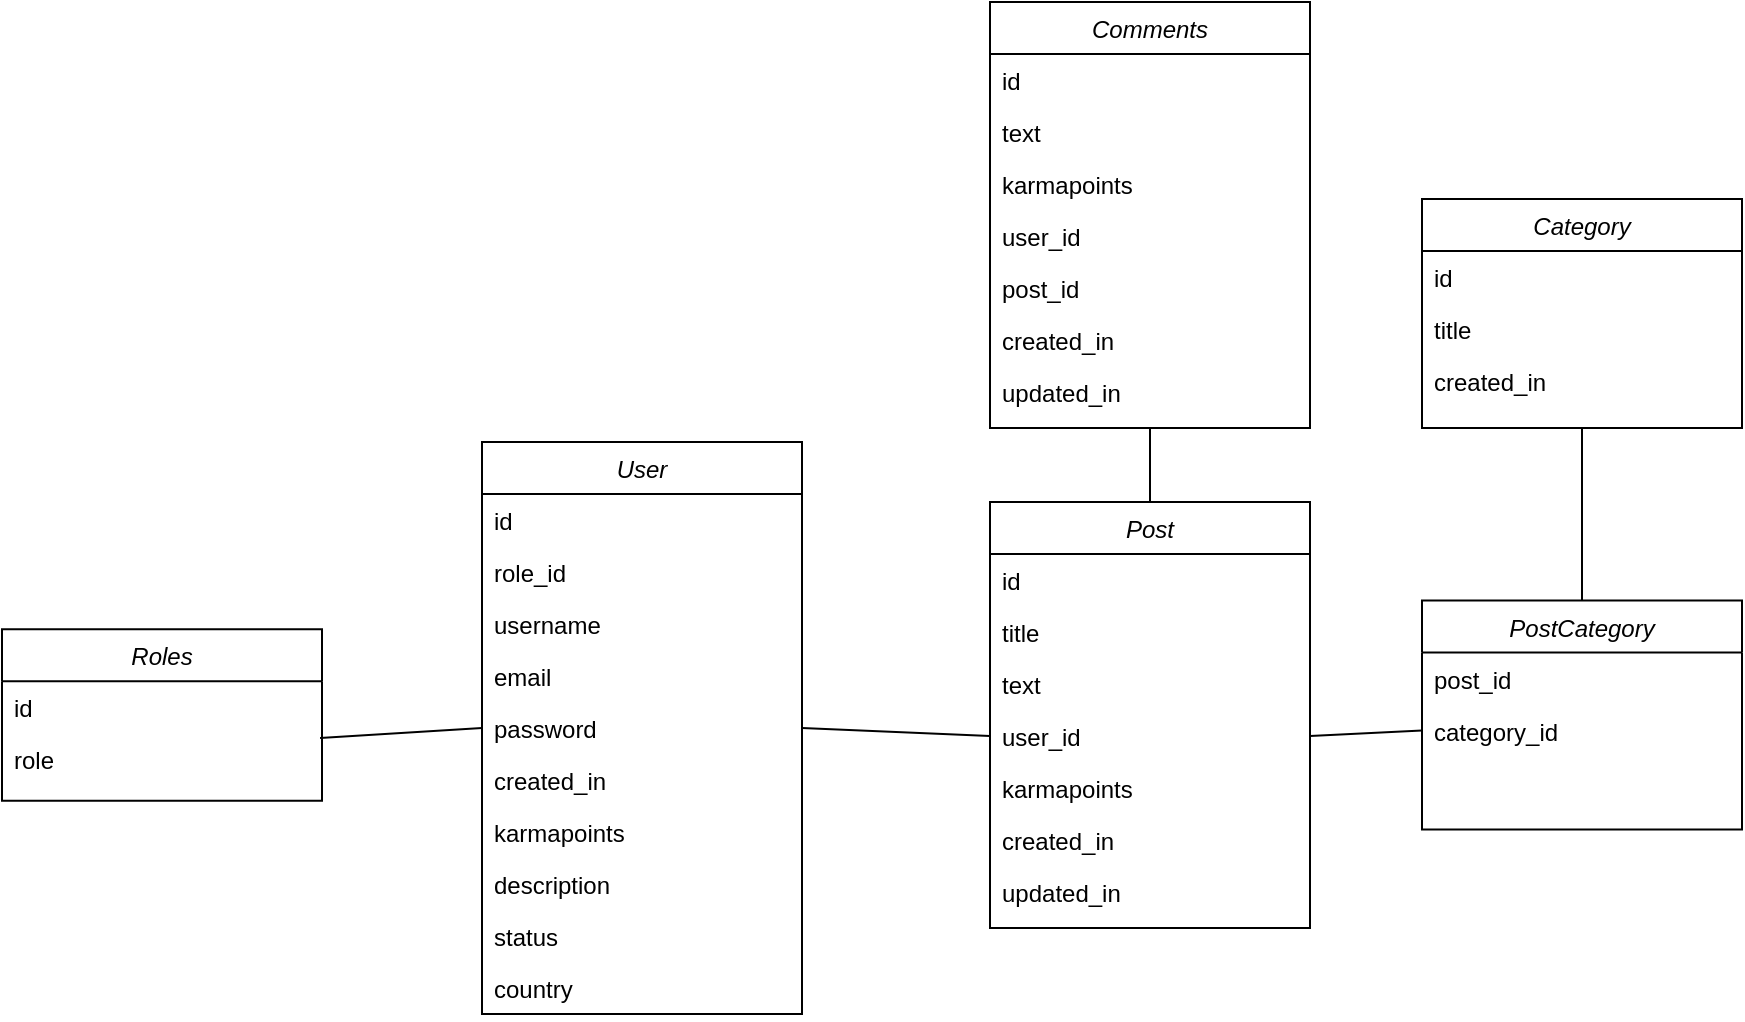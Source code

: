 <mxfile version="21.1.8">
  <diagram id="C5RBs43oDa-KdzZeNtuy" name="Page-1">
    <mxGraphModel dx="1968" dy="734" grid="1" gridSize="10" guides="1" tooltips="1" connect="1" arrows="1" fold="1" page="1" pageScale="1" pageWidth="827" pageHeight="1169" math="0" shadow="0">
      <root>
        <mxCell id="WIyWlLk6GJQsqaUBKTNV-0" />
        <mxCell id="WIyWlLk6GJQsqaUBKTNV-1" parent="WIyWlLk6GJQsqaUBKTNV-0" />
        <mxCell id="zkfFHV4jXpPFQw0GAbJ--0" value="User" style="swimlane;fontStyle=2;align=center;verticalAlign=top;childLayout=stackLayout;horizontal=1;startSize=26;horizontalStack=0;resizeParent=1;resizeLast=0;collapsible=1;marginBottom=0;rounded=0;shadow=0;strokeWidth=1;" parent="WIyWlLk6GJQsqaUBKTNV-1" vertex="1">
          <mxGeometry x="160" y="260" width="160" height="286" as="geometry">
            <mxRectangle x="230" y="140" width="160" height="26" as="alternateBounds" />
          </mxGeometry>
        </mxCell>
        <mxCell id="zkfFHV4jXpPFQw0GAbJ--1" value="id" style="text;align=left;verticalAlign=top;spacingLeft=4;spacingRight=4;overflow=hidden;rotatable=0;points=[[0,0.5],[1,0.5]];portConstraint=eastwest;" parent="zkfFHV4jXpPFQw0GAbJ--0" vertex="1">
          <mxGeometry y="26" width="160" height="26" as="geometry" />
        </mxCell>
        <mxCell id="S4lXFmfXKIt0vhPFZc6B-71" value="role_id" style="text;align=left;verticalAlign=top;spacingLeft=4;spacingRight=4;overflow=hidden;rotatable=0;points=[[0,0.5],[1,0.5]];portConstraint=eastwest;" vertex="1" parent="zkfFHV4jXpPFQw0GAbJ--0">
          <mxGeometry y="52" width="160" height="26" as="geometry" />
        </mxCell>
        <mxCell id="zkfFHV4jXpPFQw0GAbJ--2" value="username" style="text;align=left;verticalAlign=top;spacingLeft=4;spacingRight=4;overflow=hidden;rotatable=0;points=[[0,0.5],[1,0.5]];portConstraint=eastwest;rounded=0;shadow=0;html=0;" parent="zkfFHV4jXpPFQw0GAbJ--0" vertex="1">
          <mxGeometry y="78" width="160" height="26" as="geometry" />
        </mxCell>
        <mxCell id="zkfFHV4jXpPFQw0GAbJ--3" value="email" style="text;align=left;verticalAlign=top;spacingLeft=4;spacingRight=4;overflow=hidden;rotatable=0;points=[[0,0.5],[1,0.5]];portConstraint=eastwest;rounded=0;shadow=0;html=0;" parent="zkfFHV4jXpPFQw0GAbJ--0" vertex="1">
          <mxGeometry y="104" width="160" height="26" as="geometry" />
        </mxCell>
        <mxCell id="zkfFHV4jXpPFQw0GAbJ--5" value="password" style="text;align=left;verticalAlign=top;spacingLeft=4;spacingRight=4;overflow=hidden;rotatable=0;points=[[0,0.5],[1,0.5]];portConstraint=eastwest;" parent="zkfFHV4jXpPFQw0GAbJ--0" vertex="1">
          <mxGeometry y="130" width="160" height="26" as="geometry" />
        </mxCell>
        <mxCell id="S4lXFmfXKIt0vhPFZc6B-4" value="created_in" style="text;align=left;verticalAlign=top;spacingLeft=4;spacingRight=4;overflow=hidden;rotatable=0;points=[[0,0.5],[1,0.5]];portConstraint=eastwest;" vertex="1" parent="zkfFHV4jXpPFQw0GAbJ--0">
          <mxGeometry y="156" width="160" height="26" as="geometry" />
        </mxCell>
        <mxCell id="S4lXFmfXKIt0vhPFZc6B-12" value="karmapoints&#xa;" style="text;align=left;verticalAlign=top;spacingLeft=4;spacingRight=4;overflow=hidden;rotatable=0;points=[[0,0.5],[1,0.5]];portConstraint=eastwest;" vertex="1" parent="zkfFHV4jXpPFQw0GAbJ--0">
          <mxGeometry y="182" width="160" height="26" as="geometry" />
        </mxCell>
        <mxCell id="S4lXFmfXKIt0vhPFZc6B-110" value="description" style="text;align=left;verticalAlign=top;spacingLeft=4;spacingRight=4;overflow=hidden;rotatable=0;points=[[0,0.5],[1,0.5]];portConstraint=eastwest;" vertex="1" parent="zkfFHV4jXpPFQw0GAbJ--0">
          <mxGeometry y="208" width="160" height="26" as="geometry" />
        </mxCell>
        <mxCell id="S4lXFmfXKIt0vhPFZc6B-111" value="status" style="text;align=left;verticalAlign=top;spacingLeft=4;spacingRight=4;overflow=hidden;rotatable=0;points=[[0,0.5],[1,0.5]];portConstraint=eastwest;" vertex="1" parent="zkfFHV4jXpPFQw0GAbJ--0">
          <mxGeometry y="234" width="160" height="26" as="geometry" />
        </mxCell>
        <mxCell id="S4lXFmfXKIt0vhPFZc6B-112" value="country" style="text;align=left;verticalAlign=top;spacingLeft=4;spacingRight=4;overflow=hidden;rotatable=0;points=[[0,0.5],[1,0.5]];portConstraint=eastwest;" vertex="1" parent="zkfFHV4jXpPFQw0GAbJ--0">
          <mxGeometry y="260" width="160" height="26" as="geometry" />
        </mxCell>
        <mxCell id="S4lXFmfXKIt0vhPFZc6B-5" value="Post" style="swimlane;fontStyle=2;align=center;verticalAlign=top;childLayout=stackLayout;horizontal=1;startSize=26;horizontalStack=0;resizeParent=1;resizeLast=0;collapsible=1;marginBottom=0;rounded=0;shadow=0;strokeWidth=1;" vertex="1" parent="WIyWlLk6GJQsqaUBKTNV-1">
          <mxGeometry x="414" y="290" width="160" height="213" as="geometry">
            <mxRectangle x="230" y="140" width="160" height="26" as="alternateBounds" />
          </mxGeometry>
        </mxCell>
        <mxCell id="S4lXFmfXKIt0vhPFZc6B-6" value="id" style="text;align=left;verticalAlign=top;spacingLeft=4;spacingRight=4;overflow=hidden;rotatable=0;points=[[0,0.5],[1,0.5]];portConstraint=eastwest;" vertex="1" parent="S4lXFmfXKIt0vhPFZc6B-5">
          <mxGeometry y="26" width="160" height="26" as="geometry" />
        </mxCell>
        <mxCell id="S4lXFmfXKIt0vhPFZc6B-7" value="title" style="text;align=left;verticalAlign=top;spacingLeft=4;spacingRight=4;overflow=hidden;rotatable=0;points=[[0,0.5],[1,0.5]];portConstraint=eastwest;rounded=0;shadow=0;html=0;" vertex="1" parent="S4lXFmfXKIt0vhPFZc6B-5">
          <mxGeometry y="52" width="160" height="26" as="geometry" />
        </mxCell>
        <mxCell id="S4lXFmfXKIt0vhPFZc6B-8" value="text" style="text;align=left;verticalAlign=top;spacingLeft=4;spacingRight=4;overflow=hidden;rotatable=0;points=[[0,0.5],[1,0.5]];portConstraint=eastwest;rounded=0;shadow=0;html=0;" vertex="1" parent="S4lXFmfXKIt0vhPFZc6B-5">
          <mxGeometry y="78" width="160" height="26" as="geometry" />
        </mxCell>
        <mxCell id="S4lXFmfXKIt0vhPFZc6B-9" value="user_id" style="text;align=left;verticalAlign=top;spacingLeft=4;spacingRight=4;overflow=hidden;rotatable=0;points=[[0,0.5],[1,0.5]];portConstraint=eastwest;" vertex="1" parent="S4lXFmfXKIt0vhPFZc6B-5">
          <mxGeometry y="104" width="160" height="26" as="geometry" />
        </mxCell>
        <mxCell id="S4lXFmfXKIt0vhPFZc6B-10" value="karmapoints" style="text;align=left;verticalAlign=top;spacingLeft=4;spacingRight=4;overflow=hidden;rotatable=0;points=[[0,0.5],[1,0.5]];portConstraint=eastwest;" vertex="1" parent="S4lXFmfXKIt0vhPFZc6B-5">
          <mxGeometry y="130" width="160" height="26" as="geometry" />
        </mxCell>
        <mxCell id="S4lXFmfXKIt0vhPFZc6B-13" value="created_in" style="text;align=left;verticalAlign=top;spacingLeft=4;spacingRight=4;overflow=hidden;rotatable=0;points=[[0,0.5],[1,0.5]];portConstraint=eastwest;" vertex="1" parent="S4lXFmfXKIt0vhPFZc6B-5">
          <mxGeometry y="156" width="160" height="26" as="geometry" />
        </mxCell>
        <mxCell id="S4lXFmfXKIt0vhPFZc6B-14" value="updated_in" style="text;align=left;verticalAlign=top;spacingLeft=4;spacingRight=4;overflow=hidden;rotatable=0;points=[[0,0.5],[1,0.5]];portConstraint=eastwest;" vertex="1" parent="S4lXFmfXKIt0vhPFZc6B-5">
          <mxGeometry y="182" width="160" height="26" as="geometry" />
        </mxCell>
        <mxCell id="S4lXFmfXKIt0vhPFZc6B-16" value="PostCategory" style="swimlane;fontStyle=2;align=center;verticalAlign=top;childLayout=stackLayout;horizontal=1;startSize=26;horizontalStack=0;resizeParent=1;resizeLast=0;collapsible=1;marginBottom=0;rounded=0;shadow=0;strokeWidth=1;" vertex="1" parent="WIyWlLk6GJQsqaUBKTNV-1">
          <mxGeometry x="630" y="339.25" width="160" height="114.5" as="geometry">
            <mxRectangle x="230" y="140" width="160" height="26" as="alternateBounds" />
          </mxGeometry>
        </mxCell>
        <mxCell id="S4lXFmfXKIt0vhPFZc6B-17" value="post_id" style="text;align=left;verticalAlign=top;spacingLeft=4;spacingRight=4;overflow=hidden;rotatable=0;points=[[0,0.5],[1,0.5]];portConstraint=eastwest;" vertex="1" parent="S4lXFmfXKIt0vhPFZc6B-16">
          <mxGeometry y="26" width="160" height="26" as="geometry" />
        </mxCell>
        <mxCell id="S4lXFmfXKIt0vhPFZc6B-25" value="category_id" style="text;align=left;verticalAlign=top;spacingLeft=4;spacingRight=4;overflow=hidden;rotatable=0;points=[[0,0.5],[1,0.5]];portConstraint=eastwest;" vertex="1" parent="S4lXFmfXKIt0vhPFZc6B-16">
          <mxGeometry y="52" width="160" height="26" as="geometry" />
        </mxCell>
        <mxCell id="S4lXFmfXKIt0vhPFZc6B-26" value="Category" style="swimlane;fontStyle=2;align=center;verticalAlign=top;childLayout=stackLayout;horizontal=1;startSize=26;horizontalStack=0;resizeParent=1;resizeLast=0;collapsible=1;marginBottom=0;rounded=0;shadow=0;strokeWidth=1;" vertex="1" parent="WIyWlLk6GJQsqaUBKTNV-1">
          <mxGeometry x="630" y="138.5" width="160" height="114.5" as="geometry">
            <mxRectangle x="230" y="140" width="160" height="26" as="alternateBounds" />
          </mxGeometry>
        </mxCell>
        <mxCell id="S4lXFmfXKIt0vhPFZc6B-27" value="id" style="text;align=left;verticalAlign=top;spacingLeft=4;spacingRight=4;overflow=hidden;rotatable=0;points=[[0,0.5],[1,0.5]];portConstraint=eastwest;" vertex="1" parent="S4lXFmfXKIt0vhPFZc6B-26">
          <mxGeometry y="26" width="160" height="26" as="geometry" />
        </mxCell>
        <mxCell id="S4lXFmfXKIt0vhPFZc6B-28" value="title" style="text;align=left;verticalAlign=top;spacingLeft=4;spacingRight=4;overflow=hidden;rotatable=0;points=[[0,0.5],[1,0.5]];portConstraint=eastwest;" vertex="1" parent="S4lXFmfXKIt0vhPFZc6B-26">
          <mxGeometry y="52" width="160" height="26" as="geometry" />
        </mxCell>
        <mxCell id="S4lXFmfXKIt0vhPFZc6B-30" value="created_in" style="text;align=left;verticalAlign=top;spacingLeft=4;spacingRight=4;overflow=hidden;rotatable=0;points=[[0,0.5],[1,0.5]];portConstraint=eastwest;" vertex="1" parent="S4lXFmfXKIt0vhPFZc6B-26">
          <mxGeometry y="78" width="160" height="26" as="geometry" />
        </mxCell>
        <mxCell id="S4lXFmfXKIt0vhPFZc6B-31" value="Comments" style="swimlane;fontStyle=2;align=center;verticalAlign=top;childLayout=stackLayout;horizontal=1;startSize=26;horizontalStack=0;resizeParent=1;resizeLast=0;collapsible=1;marginBottom=0;rounded=0;shadow=0;strokeWidth=1;" vertex="1" parent="WIyWlLk6GJQsqaUBKTNV-1">
          <mxGeometry x="414" y="40" width="160" height="213" as="geometry">
            <mxRectangle x="230" y="140" width="160" height="26" as="alternateBounds" />
          </mxGeometry>
        </mxCell>
        <mxCell id="S4lXFmfXKIt0vhPFZc6B-32" value="id" style="text;align=left;verticalAlign=top;spacingLeft=4;spacingRight=4;overflow=hidden;rotatable=0;points=[[0,0.5],[1,0.5]];portConstraint=eastwest;" vertex="1" parent="S4lXFmfXKIt0vhPFZc6B-31">
          <mxGeometry y="26" width="160" height="26" as="geometry" />
        </mxCell>
        <mxCell id="S4lXFmfXKIt0vhPFZc6B-33" value="text" style="text;align=left;verticalAlign=top;spacingLeft=4;spacingRight=4;overflow=hidden;rotatable=0;points=[[0,0.5],[1,0.5]];portConstraint=eastwest;rounded=0;shadow=0;html=0;" vertex="1" parent="S4lXFmfXKIt0vhPFZc6B-31">
          <mxGeometry y="52" width="160" height="26" as="geometry" />
        </mxCell>
        <mxCell id="S4lXFmfXKIt0vhPFZc6B-34" value="karmapoints" style="text;align=left;verticalAlign=top;spacingLeft=4;spacingRight=4;overflow=hidden;rotatable=0;points=[[0,0.5],[1,0.5]];portConstraint=eastwest;rounded=0;shadow=0;html=0;" vertex="1" parent="S4lXFmfXKIt0vhPFZc6B-31">
          <mxGeometry y="78" width="160" height="26" as="geometry" />
        </mxCell>
        <mxCell id="S4lXFmfXKIt0vhPFZc6B-35" value="user_id" style="text;align=left;verticalAlign=top;spacingLeft=4;spacingRight=4;overflow=hidden;rotatable=0;points=[[0,0.5],[1,0.5]];portConstraint=eastwest;" vertex="1" parent="S4lXFmfXKIt0vhPFZc6B-31">
          <mxGeometry y="104" width="160" height="26" as="geometry" />
        </mxCell>
        <mxCell id="S4lXFmfXKIt0vhPFZc6B-36" value="post_id" style="text;align=left;verticalAlign=top;spacingLeft=4;spacingRight=4;overflow=hidden;rotatable=0;points=[[0,0.5],[1,0.5]];portConstraint=eastwest;" vertex="1" parent="S4lXFmfXKIt0vhPFZc6B-31">
          <mxGeometry y="130" width="160" height="26" as="geometry" />
        </mxCell>
        <mxCell id="S4lXFmfXKIt0vhPFZc6B-37" value="created_in" style="text;align=left;verticalAlign=top;spacingLeft=4;spacingRight=4;overflow=hidden;rotatable=0;points=[[0,0.5],[1,0.5]];portConstraint=eastwest;" vertex="1" parent="S4lXFmfXKIt0vhPFZc6B-31">
          <mxGeometry y="156" width="160" height="26" as="geometry" />
        </mxCell>
        <mxCell id="S4lXFmfXKIt0vhPFZc6B-38" value="updated_in" style="text;align=left;verticalAlign=top;spacingLeft=4;spacingRight=4;overflow=hidden;rotatable=0;points=[[0,0.5],[1,0.5]];portConstraint=eastwest;" vertex="1" parent="S4lXFmfXKIt0vhPFZc6B-31">
          <mxGeometry y="182" width="160" height="26" as="geometry" />
        </mxCell>
        <mxCell id="S4lXFmfXKIt0vhPFZc6B-63" value="Roles" style="swimlane;fontStyle=2;align=center;verticalAlign=top;childLayout=stackLayout;horizontal=1;startSize=26;horizontalStack=0;resizeParent=1;resizeLast=0;collapsible=1;marginBottom=0;rounded=0;shadow=0;strokeWidth=1;" vertex="1" parent="WIyWlLk6GJQsqaUBKTNV-1">
          <mxGeometry x="-80" y="353.63" width="160" height="85.75" as="geometry">
            <mxRectangle x="230" y="140" width="160" height="26" as="alternateBounds" />
          </mxGeometry>
        </mxCell>
        <mxCell id="S4lXFmfXKIt0vhPFZc6B-64" value="id" style="text;align=left;verticalAlign=top;spacingLeft=4;spacingRight=4;overflow=hidden;rotatable=0;points=[[0,0.5],[1,0.5]];portConstraint=eastwest;" vertex="1" parent="S4lXFmfXKIt0vhPFZc6B-63">
          <mxGeometry y="26" width="160" height="26" as="geometry" />
        </mxCell>
        <mxCell id="S4lXFmfXKIt0vhPFZc6B-65" value="role" style="text;align=left;verticalAlign=top;spacingLeft=4;spacingRight=4;overflow=hidden;rotatable=0;points=[[0,0.5],[1,0.5]];portConstraint=eastwest;rounded=0;shadow=0;html=0;" vertex="1" parent="S4lXFmfXKIt0vhPFZc6B-63">
          <mxGeometry y="52" width="160" height="26" as="geometry" />
        </mxCell>
        <mxCell id="S4lXFmfXKIt0vhPFZc6B-93" value="" style="endArrow=none;html=1;rounded=0;exitX=1;exitY=0.5;exitDx=0;exitDy=0;entryX=0;entryY=0.5;entryDx=0;entryDy=0;" edge="1" parent="WIyWlLk6GJQsqaUBKTNV-1" source="zkfFHV4jXpPFQw0GAbJ--5" target="S4lXFmfXKIt0vhPFZc6B-9">
          <mxGeometry width="50" height="50" relative="1" as="geometry">
            <mxPoint x="370" y="190" as="sourcePoint" />
            <mxPoint x="420" y="140" as="targetPoint" />
          </mxGeometry>
        </mxCell>
        <mxCell id="S4lXFmfXKIt0vhPFZc6B-94" value="" style="endArrow=none;html=1;rounded=0;entryX=0.5;entryY=1;entryDx=0;entryDy=0;exitX=0.5;exitY=0;exitDx=0;exitDy=0;" edge="1" parent="WIyWlLk6GJQsqaUBKTNV-1" source="S4lXFmfXKIt0vhPFZc6B-5" target="S4lXFmfXKIt0vhPFZc6B-31">
          <mxGeometry width="50" height="50" relative="1" as="geometry">
            <mxPoint x="370" y="190" as="sourcePoint" />
            <mxPoint x="420" y="140" as="targetPoint" />
          </mxGeometry>
        </mxCell>
        <mxCell id="S4lXFmfXKIt0vhPFZc6B-95" value="" style="endArrow=none;html=1;rounded=0;entryX=0;entryY=0.5;entryDx=0;entryDy=0;exitX=0.994;exitY=0.091;exitDx=0;exitDy=0;exitPerimeter=0;" edge="1" parent="WIyWlLk6GJQsqaUBKTNV-1" source="S4lXFmfXKIt0vhPFZc6B-65" target="zkfFHV4jXpPFQw0GAbJ--5">
          <mxGeometry width="50" height="50" relative="1" as="geometry">
            <mxPoint x="370" y="190" as="sourcePoint" />
            <mxPoint x="420" y="140" as="targetPoint" />
          </mxGeometry>
        </mxCell>
        <mxCell id="S4lXFmfXKIt0vhPFZc6B-96" value="" style="endArrow=none;html=1;rounded=0;entryX=0.5;entryY=1;entryDx=0;entryDy=0;exitX=0.5;exitY=0;exitDx=0;exitDy=0;" edge="1" parent="WIyWlLk6GJQsqaUBKTNV-1" source="S4lXFmfXKIt0vhPFZc6B-16" target="S4lXFmfXKIt0vhPFZc6B-26">
          <mxGeometry width="50" height="50" relative="1" as="geometry">
            <mxPoint x="370" y="190" as="sourcePoint" />
            <mxPoint x="420" y="140" as="targetPoint" />
          </mxGeometry>
        </mxCell>
        <mxCell id="S4lXFmfXKIt0vhPFZc6B-97" value="" style="endArrow=none;html=1;rounded=0;entryX=1;entryY=0.5;entryDx=0;entryDy=0;exitX=0;exitY=0.5;exitDx=0;exitDy=0;" edge="1" parent="WIyWlLk6GJQsqaUBKTNV-1" source="S4lXFmfXKIt0vhPFZc6B-25" target="S4lXFmfXKIt0vhPFZc6B-9">
          <mxGeometry width="50" height="50" relative="1" as="geometry">
            <mxPoint x="370" y="190" as="sourcePoint" />
            <mxPoint x="420" y="140" as="targetPoint" />
          </mxGeometry>
        </mxCell>
      </root>
    </mxGraphModel>
  </diagram>
</mxfile>
